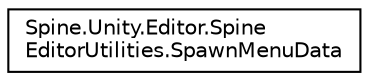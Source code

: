 digraph "그래픽컬한 클래스 계통도"
{
 // LATEX_PDF_SIZE
  edge [fontname="Helvetica",fontsize="10",labelfontname="Helvetica",labelfontsize="10"];
  node [fontname="Helvetica",fontsize="10",shape=record];
  rankdir="LR";
  Node0 [label="Spine.Unity.Editor.Spine\lEditorUtilities.SpawnMenuData",height=0.2,width=0.4,color="black", fillcolor="white", style="filled",URL="$struct_spine_1_1_unity_1_1_editor_1_1_spine_editor_utilities_1_1_spawn_menu_data.html",tooltip=" "];
}
